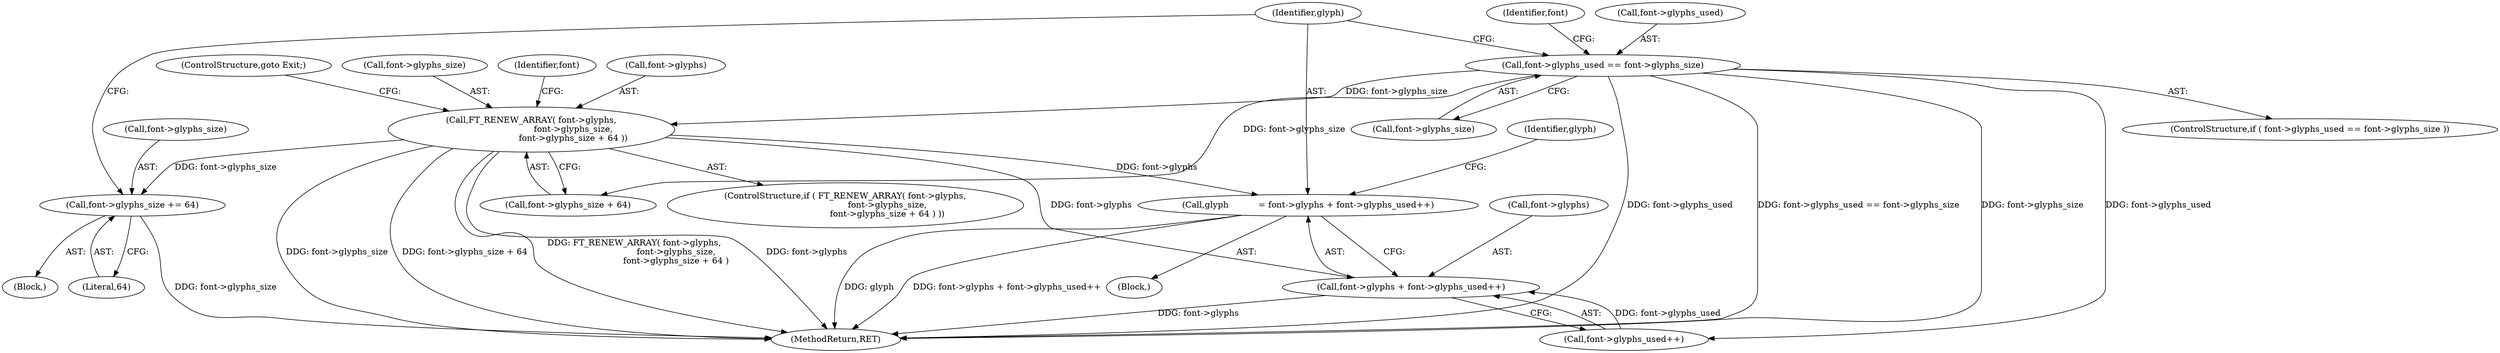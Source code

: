 digraph "0_savannah_7f2e4f4f553f6836be7683f66226afac3fa979b8@pointer" {
"1000642" [label="(Call,FT_RENEW_ARRAY( font->glyphs,\n                               font->glyphs_size,\n                               font->glyphs_size + 64 ))"];
"1000633" [label="(Call,font->glyphs_used == font->glyphs_size)"];
"1000655" [label="(Call,font->glyphs_size += 64)"];
"1000660" [label="(Call,glyph           = font->glyphs + font->glyphs_used++)"];
"1000662" [label="(Call,font->glyphs + font->glyphs_used++)"];
"1000659" [label="(Literal,64)"];
"1000654" [label="(ControlStructure,goto Exit;)"];
"1000666" [label="(Call,font->glyphs_used++)"];
"1000644" [label="(Identifier,font)"];
"1000655" [label="(Call,font->glyphs_size += 64)"];
"1000656" [label="(Call,font->glyphs_size)"];
"1000633" [label="(Call,font->glyphs_used == font->glyphs_size)"];
"1000637" [label="(Call,font->glyphs_size)"];
"1000660" [label="(Call,glyph           = font->glyphs + font->glyphs_used++)"];
"1000661" [label="(Identifier,glyph)"];
"1000646" [label="(Call,font->glyphs_size)"];
"1000657" [label="(Identifier,font)"];
"1000642" [label="(Call,FT_RENEW_ARRAY( font->glyphs,\n                               font->glyphs_size,\n                               font->glyphs_size + 64 ))"];
"1000663" [label="(Call,font->glyphs)"];
"1000662" [label="(Call,font->glyphs + font->glyphs_used++)"];
"1000643" [label="(Call,font->glyphs)"];
"1000632" [label="(ControlStructure,if ( font->glyphs_used == font->glyphs_size ))"];
"1000672" [label="(Identifier,glyph)"];
"1000641" [label="(ControlStructure,if ( FT_RENEW_ARRAY( font->glyphs,\n                               font->glyphs_size,\n                               font->glyphs_size + 64 ) ))"];
"1001562" [label="(MethodReturn,RET)"];
"1000640" [label="(Block,)"];
"1000631" [label="(Block,)"];
"1000649" [label="(Call,font->glyphs_size + 64)"];
"1000634" [label="(Call,font->glyphs_used)"];
"1000642" -> "1000641"  [label="AST: "];
"1000642" -> "1000649"  [label="CFG: "];
"1000643" -> "1000642"  [label="AST: "];
"1000646" -> "1000642"  [label="AST: "];
"1000649" -> "1000642"  [label="AST: "];
"1000654" -> "1000642"  [label="CFG: "];
"1000657" -> "1000642"  [label="CFG: "];
"1000642" -> "1001562"  [label="DDG: font->glyphs"];
"1000642" -> "1001562"  [label="DDG: font->glyphs_size"];
"1000642" -> "1001562"  [label="DDG: font->glyphs_size + 64"];
"1000642" -> "1001562"  [label="DDG: FT_RENEW_ARRAY( font->glyphs,\n                               font->glyphs_size,\n                               font->glyphs_size + 64 )"];
"1000633" -> "1000642"  [label="DDG: font->glyphs_size"];
"1000642" -> "1000655"  [label="DDG: font->glyphs_size"];
"1000642" -> "1000660"  [label="DDG: font->glyphs"];
"1000642" -> "1000662"  [label="DDG: font->glyphs"];
"1000633" -> "1000632"  [label="AST: "];
"1000633" -> "1000637"  [label="CFG: "];
"1000634" -> "1000633"  [label="AST: "];
"1000637" -> "1000633"  [label="AST: "];
"1000644" -> "1000633"  [label="CFG: "];
"1000661" -> "1000633"  [label="CFG: "];
"1000633" -> "1001562"  [label="DDG: font->glyphs_used == font->glyphs_size"];
"1000633" -> "1001562"  [label="DDG: font->glyphs_size"];
"1000633" -> "1001562"  [label="DDG: font->glyphs_used"];
"1000633" -> "1000649"  [label="DDG: font->glyphs_size"];
"1000633" -> "1000666"  [label="DDG: font->glyphs_used"];
"1000655" -> "1000640"  [label="AST: "];
"1000655" -> "1000659"  [label="CFG: "];
"1000656" -> "1000655"  [label="AST: "];
"1000659" -> "1000655"  [label="AST: "];
"1000661" -> "1000655"  [label="CFG: "];
"1000655" -> "1001562"  [label="DDG: font->glyphs_size"];
"1000660" -> "1000631"  [label="AST: "];
"1000660" -> "1000662"  [label="CFG: "];
"1000661" -> "1000660"  [label="AST: "];
"1000662" -> "1000660"  [label="AST: "];
"1000672" -> "1000660"  [label="CFG: "];
"1000660" -> "1001562"  [label="DDG: glyph"];
"1000660" -> "1001562"  [label="DDG: font->glyphs + font->glyphs_used++"];
"1000662" -> "1000666"  [label="CFG: "];
"1000663" -> "1000662"  [label="AST: "];
"1000666" -> "1000662"  [label="AST: "];
"1000662" -> "1001562"  [label="DDG: font->glyphs"];
"1000666" -> "1000662"  [label="DDG: font->glyphs_used"];
}
